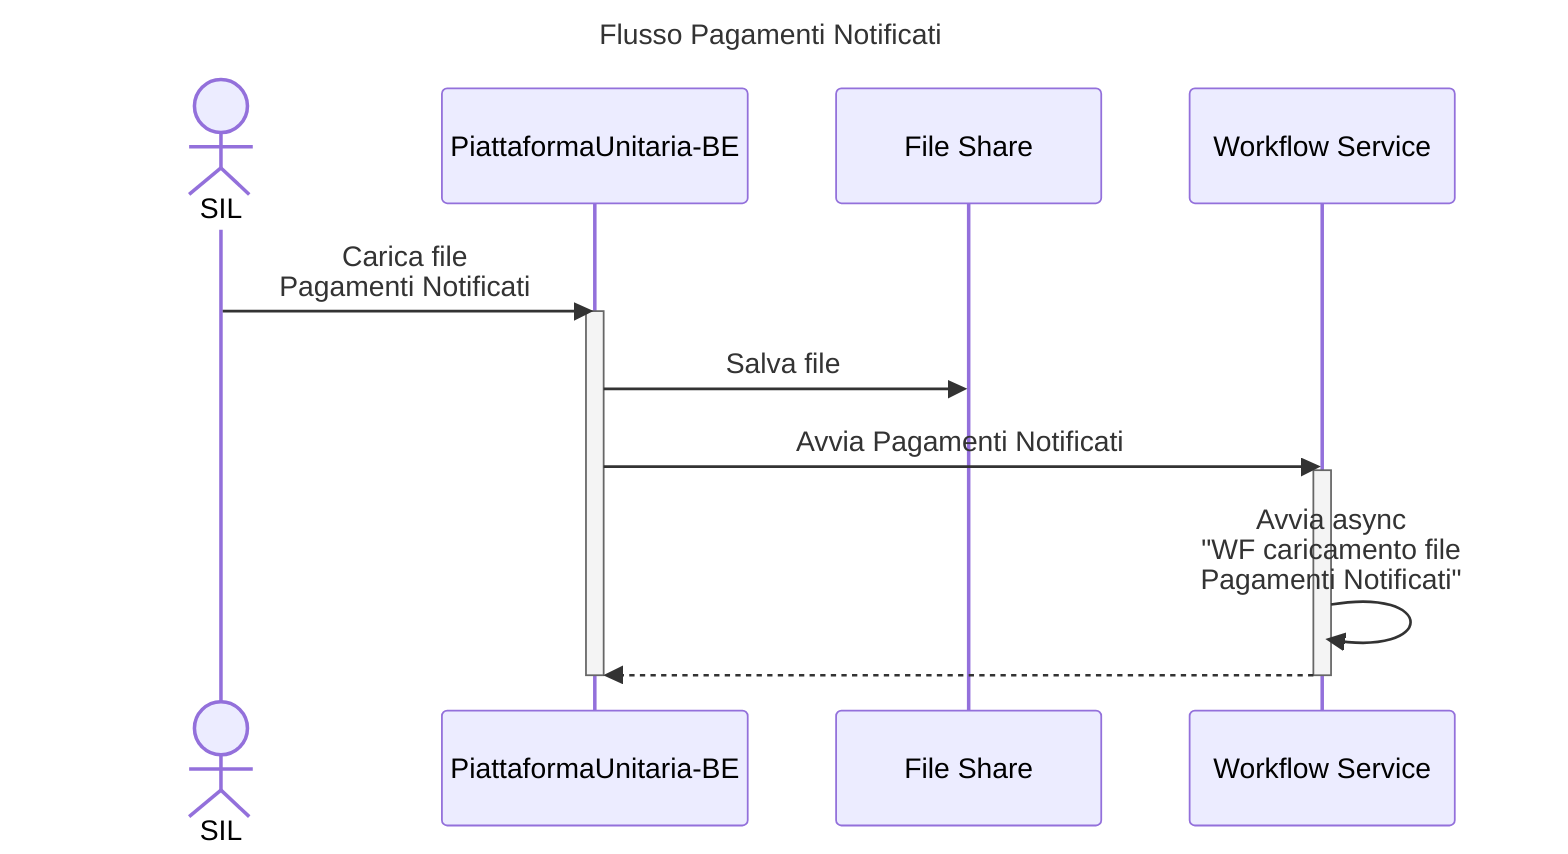 ---
title: Flusso Pagamenti Notificati
---
sequenceDiagram
    actor SIL
    participant PU-BE as PiattaformaUnitaria-BE
    participant FS as File Share
    participant WF as Workflow Service

    SIL ->> PU-BE: Carica file<BR />Pagamenti Notificati

    activate PU-BE
        PU-BE ->> FS: Salva file
        PU-BE ->> WF: Avvia Pagamenti Notificati

        activate WF
            WF ->>WF: Avvia async<BR />"WF caricamento file<BR />Pagamenti Notificati"
            WF -->> PU-BE: #
        deactivate WF
    deactivate PU-BE